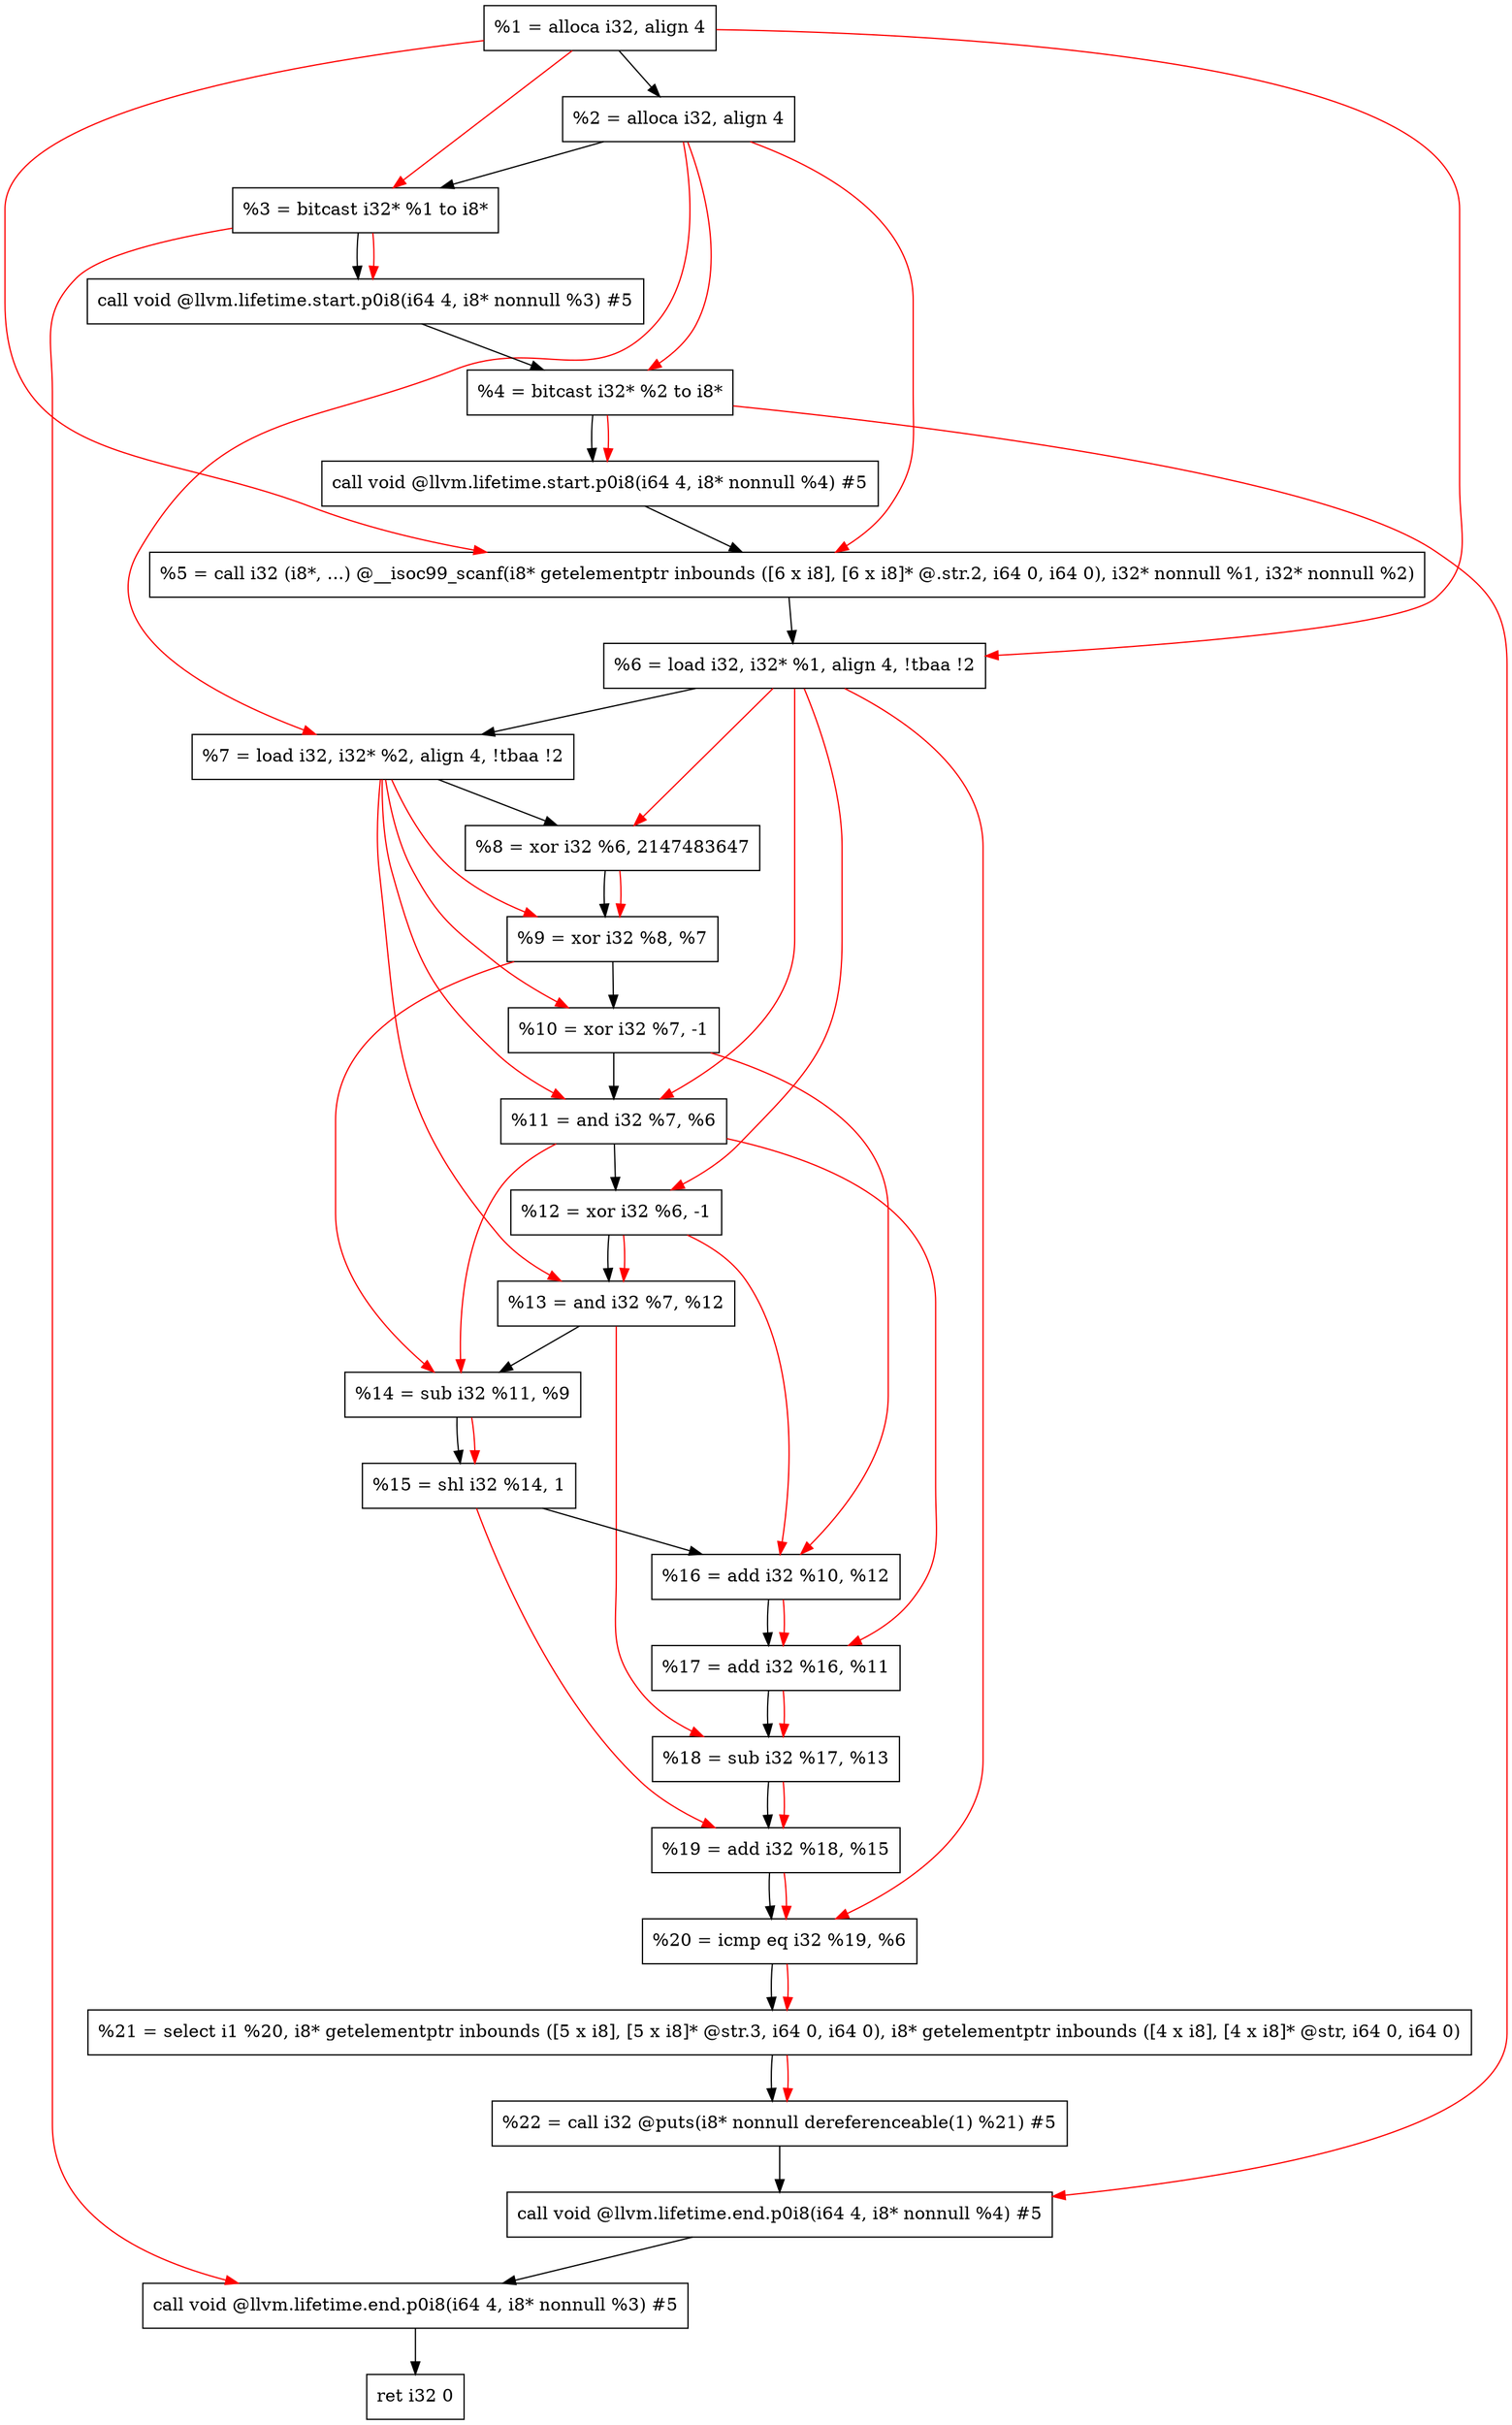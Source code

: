 digraph "DFG for'main' function" {
	Node0x2167608[shape=record, label="  %1 = alloca i32, align 4"];
	Node0x2167688[shape=record, label="  %2 = alloca i32, align 4"];
	Node0x2167718[shape=record, label="  %3 = bitcast i32* %1 to i8*"];
	Node0x2167b78[shape=record, label="  call void @llvm.lifetime.start.p0i8(i64 4, i8* nonnull %3) #5"];
	Node0x2167c58[shape=record, label="  %4 = bitcast i32* %2 to i8*"];
	Node0x2167d78[shape=record, label="  call void @llvm.lifetime.start.p0i8(i64 4, i8* nonnull %4) #5"];
	Node0x2167fb0[shape=record, label="  %5 = call i32 (i8*, ...) @__isoc99_scanf(i8* getelementptr inbounds ([6 x i8], [6 x i8]* @.str.2, i64 0, i64 0), i32* nonnull %1, i32* nonnull %2)"];
	Node0x2168068[shape=record, label="  %6 = load i32, i32* %1, align 4, !tbaa !2"];
	Node0x2168fd8[shape=record, label="  %7 = load i32, i32* %2, align 4, !tbaa !2"];
	Node0x2169660[shape=record, label="  %8 = xor i32 %6, 2147483647"];
	Node0x21696d0[shape=record, label="  %9 = xor i32 %8, %7"];
	Node0x2169740[shape=record, label="  %10 = xor i32 %7, -1"];
	Node0x21697b0[shape=record, label="  %11 = and i32 %7, %6"];
	Node0x2169820[shape=record, label="  %12 = xor i32 %6, -1"];
	Node0x2169890[shape=record, label="  %13 = and i32 %7, %12"];
	Node0x2169900[shape=record, label="  %14 = sub i32 %11, %9"];
	Node0x2169970[shape=record, label="  %15 = shl i32 %14, 1"];
	Node0x21699e0[shape=record, label="  %16 = add i32 %10, %12"];
	Node0x2169a50[shape=record, label="  %17 = add i32 %16, %11"];
	Node0x2169ac0[shape=record, label="  %18 = sub i32 %17, %13"];
	Node0x2169b30[shape=record, label="  %19 = add i32 %18, %15"];
	Node0x2169ba0[shape=record, label="  %20 = icmp eq i32 %19, %6"];
	Node0x21089d8[shape=record, label="  %21 = select i1 %20, i8* getelementptr inbounds ([5 x i8], [5 x i8]* @str.3, i64 0, i64 0), i8* getelementptr inbounds ([4 x i8], [4 x i8]* @str, i64 0, i64 0)"];
	Node0x2169c30[shape=record, label="  %22 = call i32 @puts(i8* nonnull dereferenceable(1) %21) #5"];
	Node0x2169e88[shape=record, label="  call void @llvm.lifetime.end.p0i8(i64 4, i8* nonnull %4) #5"];
	Node0x2169fe8[shape=record, label="  call void @llvm.lifetime.end.p0i8(i64 4, i8* nonnull %3) #5"];
	Node0x216a0a8[shape=record, label="  ret i32 0"];
	Node0x2167608 -> Node0x2167688;
	Node0x2167688 -> Node0x2167718;
	Node0x2167718 -> Node0x2167b78;
	Node0x2167b78 -> Node0x2167c58;
	Node0x2167c58 -> Node0x2167d78;
	Node0x2167d78 -> Node0x2167fb0;
	Node0x2167fb0 -> Node0x2168068;
	Node0x2168068 -> Node0x2168fd8;
	Node0x2168fd8 -> Node0x2169660;
	Node0x2169660 -> Node0x21696d0;
	Node0x21696d0 -> Node0x2169740;
	Node0x2169740 -> Node0x21697b0;
	Node0x21697b0 -> Node0x2169820;
	Node0x2169820 -> Node0x2169890;
	Node0x2169890 -> Node0x2169900;
	Node0x2169900 -> Node0x2169970;
	Node0x2169970 -> Node0x21699e0;
	Node0x21699e0 -> Node0x2169a50;
	Node0x2169a50 -> Node0x2169ac0;
	Node0x2169ac0 -> Node0x2169b30;
	Node0x2169b30 -> Node0x2169ba0;
	Node0x2169ba0 -> Node0x21089d8;
	Node0x21089d8 -> Node0x2169c30;
	Node0x2169c30 -> Node0x2169e88;
	Node0x2169e88 -> Node0x2169fe8;
	Node0x2169fe8 -> Node0x216a0a8;
edge [color=red]
	Node0x2167608 -> Node0x2167718;
	Node0x2167718 -> Node0x2167b78;
	Node0x2167688 -> Node0x2167c58;
	Node0x2167c58 -> Node0x2167d78;
	Node0x2167608 -> Node0x2167fb0;
	Node0x2167688 -> Node0x2167fb0;
	Node0x2167608 -> Node0x2168068;
	Node0x2167688 -> Node0x2168fd8;
	Node0x2168068 -> Node0x2169660;
	Node0x2169660 -> Node0x21696d0;
	Node0x2168fd8 -> Node0x21696d0;
	Node0x2168fd8 -> Node0x2169740;
	Node0x2168fd8 -> Node0x21697b0;
	Node0x2168068 -> Node0x21697b0;
	Node0x2168068 -> Node0x2169820;
	Node0x2168fd8 -> Node0x2169890;
	Node0x2169820 -> Node0x2169890;
	Node0x21697b0 -> Node0x2169900;
	Node0x21696d0 -> Node0x2169900;
	Node0x2169900 -> Node0x2169970;
	Node0x2169740 -> Node0x21699e0;
	Node0x2169820 -> Node0x21699e0;
	Node0x21699e0 -> Node0x2169a50;
	Node0x21697b0 -> Node0x2169a50;
	Node0x2169a50 -> Node0x2169ac0;
	Node0x2169890 -> Node0x2169ac0;
	Node0x2169ac0 -> Node0x2169b30;
	Node0x2169970 -> Node0x2169b30;
	Node0x2169b30 -> Node0x2169ba0;
	Node0x2168068 -> Node0x2169ba0;
	Node0x2169ba0 -> Node0x21089d8;
	Node0x21089d8 -> Node0x2169c30;
	Node0x2167c58 -> Node0x2169e88;
	Node0x2167718 -> Node0x2169fe8;
}
